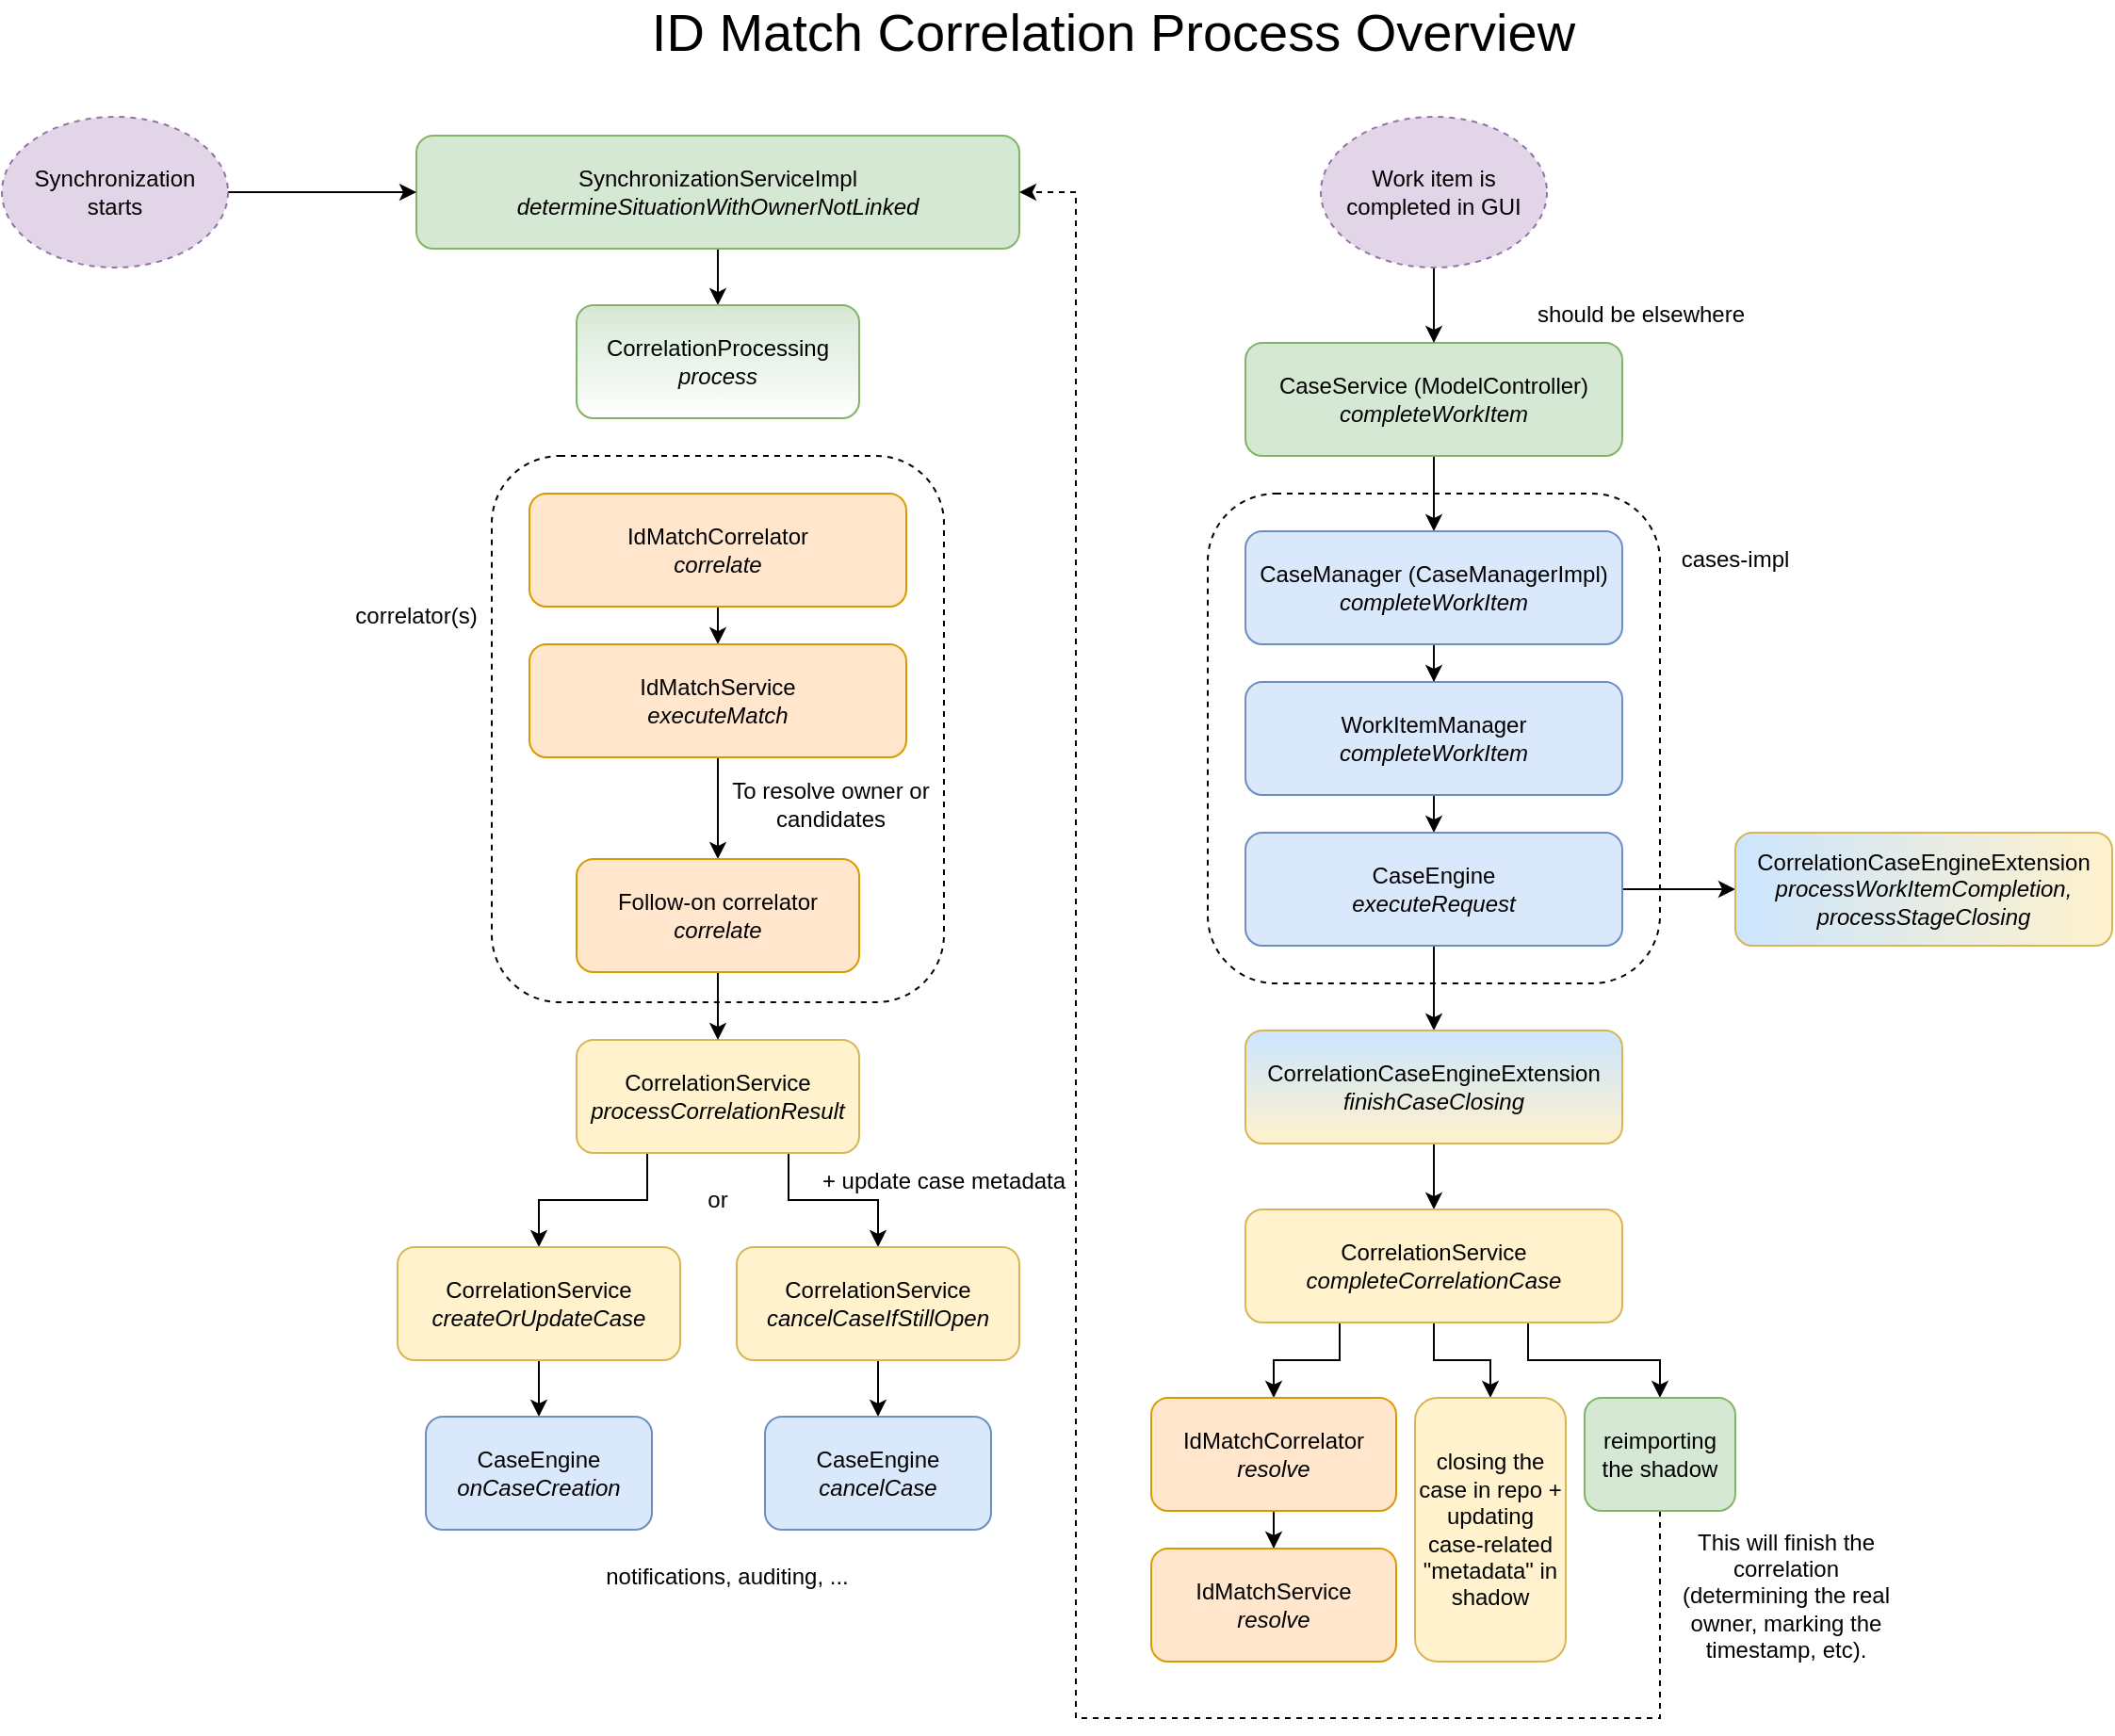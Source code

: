 <mxfile version="19.0.3" type="device" pages="2"><diagram id="QGhk3vQGsYC5eD_0HJ1D" name="Processing"><mxGraphModel dx="3231" dy="1225" grid="1" gridSize="10" guides="1" tooltips="1" connect="1" arrows="1" fold="1" page="1" pageScale="1" pageWidth="1169" pageHeight="827" math="0" shadow="0"><root><mxCell id="CQ92PVNb57X9RsInnrxc-0"/><mxCell id="CQ92PVNb57X9RsInnrxc-1" parent="CQ92PVNb57X9RsInnrxc-0"/><mxCell id="bswP5_rS8NDSouekL_mT-26" value="" style="rounded=1;whiteSpace=wrap;html=1;fillColor=none;dashed=1;" parent="CQ92PVNb57X9RsInnrxc-1" vertex="1"><mxGeometry x="460" y="270" width="240" height="260" as="geometry"/></mxCell><mxCell id="bswP5_rS8NDSouekL_mT-76" style="edgeStyle=orthogonalEdgeStyle;rounded=0;orthogonalLoop=1;jettySize=auto;html=1;exitX=0.5;exitY=1;exitDx=0;exitDy=0;fontSize=12;" parent="CQ92PVNb57X9RsInnrxc-1" source="jHvzZ49-SETBFoy0ccFr-0" target="bswP5_rS8NDSouekL_mT-75" edge="1"><mxGeometry relative="1" as="geometry"/></mxCell><mxCell id="jHvzZ49-SETBFoy0ccFr-0" value="SynchronizationServiceImpl&lt;br&gt;&lt;i&gt;determineSituationWithOwnerNotLinked&lt;/i&gt;" style="rounded=1;whiteSpace=wrap;html=1;fillColor=#d5e8d4;strokeColor=#82b366;" parent="CQ92PVNb57X9RsInnrxc-1" vertex="1"><mxGeometry x="40" y="80" width="320" height="60" as="geometry"/></mxCell><mxCell id="bswP5_rS8NDSouekL_mT-4" style="edgeStyle=orthogonalEdgeStyle;rounded=0;orthogonalLoop=1;jettySize=auto;html=1;exitX=0.5;exitY=1;exitDx=0;exitDy=0;entryX=0.5;entryY=0;entryDx=0;entryDy=0;" parent="CQ92PVNb57X9RsInnrxc-1" source="bswP5_rS8NDSouekL_mT-0" target="bswP5_rS8NDSouekL_mT-2" edge="1"><mxGeometry relative="1" as="geometry"/></mxCell><mxCell id="bswP5_rS8NDSouekL_mT-0" value="IdMatchCorrelator&lt;br&gt;&lt;i&gt;correlate&lt;/i&gt;" style="rounded=1;whiteSpace=wrap;html=1;fillColor=#ffe6cc;strokeColor=#d79b00;" parent="CQ92PVNb57X9RsInnrxc-1" vertex="1"><mxGeometry x="100" y="270" width="200" height="60" as="geometry"/></mxCell><mxCell id="bswP5_rS8NDSouekL_mT-53" style="edgeStyle=orthogonalEdgeStyle;rounded=0;orthogonalLoop=1;jettySize=auto;html=1;exitX=0.5;exitY=1;exitDx=0;exitDy=0;" parent="CQ92PVNb57X9RsInnrxc-1" source="bswP5_rS8NDSouekL_mT-2" target="bswP5_rS8NDSouekL_mT-49" edge="1"><mxGeometry relative="1" as="geometry"/></mxCell><mxCell id="bswP5_rS8NDSouekL_mT-2" value="IdMatchService&lt;br&gt;&lt;i&gt;executeMatch&lt;/i&gt;" style="rounded=1;whiteSpace=wrap;html=1;fillColor=#ffe6cc;strokeColor=#d79b00;" parent="CQ92PVNb57X9RsInnrxc-1" vertex="1"><mxGeometry x="100" y="350" width="200" height="60" as="geometry"/></mxCell><mxCell id="bswP5_rS8NDSouekL_mT-67" style="edgeStyle=orthogonalEdgeStyle;rounded=0;orthogonalLoop=1;jettySize=auto;html=1;exitX=0.25;exitY=1;exitDx=0;exitDy=0;entryX=0.5;entryY=0;entryDx=0;entryDy=0;fontSize=12;" parent="CQ92PVNb57X9RsInnrxc-1" source="bswP5_rS8NDSouekL_mT-3" target="bswP5_rS8NDSouekL_mT-65" edge="1"><mxGeometry relative="1" as="geometry"/></mxCell><mxCell id="bswP5_rS8NDSouekL_mT-68" style="edgeStyle=orthogonalEdgeStyle;rounded=0;orthogonalLoop=1;jettySize=auto;html=1;exitX=0.75;exitY=1;exitDx=0;exitDy=0;entryX=0.5;entryY=0;entryDx=0;entryDy=0;fontSize=12;" parent="CQ92PVNb57X9RsInnrxc-1" source="bswP5_rS8NDSouekL_mT-3" target="bswP5_rS8NDSouekL_mT-66" edge="1"><mxGeometry relative="1" as="geometry"/></mxCell><mxCell id="bswP5_rS8NDSouekL_mT-3" value="CorrelationService&lt;br&gt;&lt;i&gt;processCorrelationResult&lt;/i&gt;" style="rounded=1;whiteSpace=wrap;html=1;fillColor=#fff2cc;strokeColor=#d6b656;" parent="CQ92PVNb57X9RsInnrxc-1" vertex="1"><mxGeometry x="125" y="560" width="150" height="60" as="geometry"/></mxCell><mxCell id="bswP5_rS8NDSouekL_mT-17" style="edgeStyle=orthogonalEdgeStyle;rounded=0;orthogonalLoop=1;jettySize=auto;html=1;exitX=0.5;exitY=1;exitDx=0;exitDy=0;entryX=0.5;entryY=0;entryDx=0;entryDy=0;" parent="CQ92PVNb57X9RsInnrxc-1" source="bswP5_rS8NDSouekL_mT-13" target="bswP5_rS8NDSouekL_mT-16" edge="1"><mxGeometry relative="1" as="geometry"/></mxCell><mxCell id="bswP5_rS8NDSouekL_mT-13" value="CaseService (ModelController)&lt;br&gt;&lt;i&gt;completeWorkItem&lt;/i&gt;" style="rounded=1;whiteSpace=wrap;html=1;fillColor=#d5e8d4;strokeColor=#82b366;" parent="CQ92PVNb57X9RsInnrxc-1" vertex="1"><mxGeometry x="480" y="190" width="200" height="60" as="geometry"/></mxCell><mxCell id="bswP5_rS8NDSouekL_mT-14" value="should be elsewhere" style="text;html=1;strokeColor=none;fillColor=none;align=center;verticalAlign=middle;whiteSpace=wrap;rounded=0;" parent="CQ92PVNb57X9RsInnrxc-1" vertex="1"><mxGeometry x="620" y="160" width="140" height="30" as="geometry"/></mxCell><mxCell id="bswP5_rS8NDSouekL_mT-19" style="edgeStyle=orthogonalEdgeStyle;rounded=0;orthogonalLoop=1;jettySize=auto;html=1;exitX=0.5;exitY=1;exitDx=0;exitDy=0;" parent="CQ92PVNb57X9RsInnrxc-1" source="bswP5_rS8NDSouekL_mT-16" target="bswP5_rS8NDSouekL_mT-18" edge="1"><mxGeometry relative="1" as="geometry"/></mxCell><mxCell id="bswP5_rS8NDSouekL_mT-16" value="CaseManager (CaseManagerImpl)&lt;br&gt;&lt;i&gt;completeWorkItem&lt;/i&gt;" style="rounded=1;whiteSpace=wrap;html=1;fillColor=#dae8fc;strokeColor=#6c8ebf;" parent="CQ92PVNb57X9RsInnrxc-1" vertex="1"><mxGeometry x="480" y="290" width="200" height="60" as="geometry"/></mxCell><mxCell id="bswP5_rS8NDSouekL_mT-21" style="edgeStyle=orthogonalEdgeStyle;rounded=0;orthogonalLoop=1;jettySize=auto;html=1;exitX=0.5;exitY=1;exitDx=0;exitDy=0;entryX=0.5;entryY=0;entryDx=0;entryDy=0;" parent="CQ92PVNb57X9RsInnrxc-1" source="bswP5_rS8NDSouekL_mT-18" target="bswP5_rS8NDSouekL_mT-20" edge="1"><mxGeometry relative="1" as="geometry"/></mxCell><mxCell id="bswP5_rS8NDSouekL_mT-18" value="WorkItemManager&lt;br&gt;&lt;i&gt;completeWorkItem&lt;/i&gt;" style="rounded=1;whiteSpace=wrap;html=1;fillColor=#dae8fc;strokeColor=#6c8ebf;" parent="CQ92PVNb57X9RsInnrxc-1" vertex="1"><mxGeometry x="480" y="370" width="200" height="60" as="geometry"/></mxCell><mxCell id="bswP5_rS8NDSouekL_mT-23" style="edgeStyle=orthogonalEdgeStyle;rounded=0;orthogonalLoop=1;jettySize=auto;html=1;exitX=1;exitY=0.5;exitDx=0;exitDy=0;entryX=0;entryY=0.5;entryDx=0;entryDy=0;" parent="CQ92PVNb57X9RsInnrxc-1" source="bswP5_rS8NDSouekL_mT-20" target="bswP5_rS8NDSouekL_mT-22" edge="1"><mxGeometry relative="1" as="geometry"/></mxCell><mxCell id="bswP5_rS8NDSouekL_mT-25" style="edgeStyle=orthogonalEdgeStyle;rounded=0;orthogonalLoop=1;jettySize=auto;html=1;exitX=0.5;exitY=1;exitDx=0;exitDy=0;entryX=0.5;entryY=0;entryDx=0;entryDy=0;" parent="CQ92PVNb57X9RsInnrxc-1" source="bswP5_rS8NDSouekL_mT-20" target="bswP5_rS8NDSouekL_mT-24" edge="1"><mxGeometry relative="1" as="geometry"/></mxCell><mxCell id="bswP5_rS8NDSouekL_mT-20" value="CaseEngine&lt;br&gt;&lt;i&gt;executeRequest&lt;/i&gt;" style="rounded=1;whiteSpace=wrap;html=1;fillColor=#dae8fc;strokeColor=#6c8ebf;" parent="CQ92PVNb57X9RsInnrxc-1" vertex="1"><mxGeometry x="480" y="450" width="200" height="60" as="geometry"/></mxCell><mxCell id="bswP5_rS8NDSouekL_mT-22" value="CorrelationCaseEngineExtension&lt;br&gt;&lt;i&gt;processWorkItemCompletion,&lt;br&gt;processStageClosing&lt;/i&gt;" style="rounded=1;whiteSpace=wrap;html=1;fillColor=#fff2cc;strokeColor=#d6b656;gradientColor=#CCE5FF;gradientDirection=west;" parent="CQ92PVNb57X9RsInnrxc-1" vertex="1"><mxGeometry x="740" y="450" width="200" height="60" as="geometry"/></mxCell><mxCell id="bswP5_rS8NDSouekL_mT-29" style="edgeStyle=orthogonalEdgeStyle;rounded=0;orthogonalLoop=1;jettySize=auto;html=1;exitX=0.5;exitY=1;exitDx=0;exitDy=0;entryX=0.5;entryY=0;entryDx=0;entryDy=0;" parent="CQ92PVNb57X9RsInnrxc-1" source="bswP5_rS8NDSouekL_mT-24" target="bswP5_rS8NDSouekL_mT-28" edge="1"><mxGeometry relative="1" as="geometry"/></mxCell><mxCell id="bswP5_rS8NDSouekL_mT-24" value="CorrelationCaseEngineExtension&lt;br&gt;&lt;i&gt;finishCaseClosing&lt;/i&gt;" style="rounded=1;whiteSpace=wrap;html=1;fillColor=#fff2cc;strokeColor=#d6b656;gradientColor=#CCE5FF;gradientDirection=north;" parent="CQ92PVNb57X9RsInnrxc-1" vertex="1"><mxGeometry x="480" y="555" width="200" height="60" as="geometry"/></mxCell><mxCell id="bswP5_rS8NDSouekL_mT-27" value="cases-impl" style="text;html=1;strokeColor=none;fillColor=none;align=center;verticalAlign=middle;whiteSpace=wrap;rounded=0;" parent="CQ92PVNb57X9RsInnrxc-1" vertex="1"><mxGeometry x="670" y="290" width="140" height="30" as="geometry"/></mxCell><mxCell id="bswP5_rS8NDSouekL_mT-31" style="edgeStyle=orthogonalEdgeStyle;rounded=0;orthogonalLoop=1;jettySize=auto;html=1;exitX=0.25;exitY=1;exitDx=0;exitDy=0;entryX=0.5;entryY=0;entryDx=0;entryDy=0;" parent="CQ92PVNb57X9RsInnrxc-1" source="bswP5_rS8NDSouekL_mT-28" target="bswP5_rS8NDSouekL_mT-30" edge="1"><mxGeometry relative="1" as="geometry"/></mxCell><mxCell id="bswP5_rS8NDSouekL_mT-35" style="edgeStyle=orthogonalEdgeStyle;rounded=0;orthogonalLoop=1;jettySize=auto;html=1;exitX=0.5;exitY=1;exitDx=0;exitDy=0;entryX=0.5;entryY=0;entryDx=0;entryDy=0;" parent="CQ92PVNb57X9RsInnrxc-1" source="bswP5_rS8NDSouekL_mT-28" target="bswP5_rS8NDSouekL_mT-34" edge="1"><mxGeometry relative="1" as="geometry"/></mxCell><mxCell id="bswP5_rS8NDSouekL_mT-37" style="edgeStyle=orthogonalEdgeStyle;rounded=0;orthogonalLoop=1;jettySize=auto;html=1;exitX=0.75;exitY=1;exitDx=0;exitDy=0;entryX=0.5;entryY=0;entryDx=0;entryDy=0;" parent="CQ92PVNb57X9RsInnrxc-1" source="bswP5_rS8NDSouekL_mT-28" target="bswP5_rS8NDSouekL_mT-36" edge="1"><mxGeometry relative="1" as="geometry"/></mxCell><mxCell id="bswP5_rS8NDSouekL_mT-28" value="CorrelationService&lt;br&gt;&lt;i&gt;completeCorrelationCase&lt;/i&gt;" style="rounded=1;whiteSpace=wrap;html=1;fillColor=#fff2cc;strokeColor=#d6b656;" parent="CQ92PVNb57X9RsInnrxc-1" vertex="1"><mxGeometry x="480" y="650" width="200" height="60" as="geometry"/></mxCell><mxCell id="bswP5_rS8NDSouekL_mT-33" style="edgeStyle=orthogonalEdgeStyle;rounded=0;orthogonalLoop=1;jettySize=auto;html=1;exitX=0.5;exitY=1;exitDx=0;exitDy=0;" parent="CQ92PVNb57X9RsInnrxc-1" source="bswP5_rS8NDSouekL_mT-30" target="bswP5_rS8NDSouekL_mT-32" edge="1"><mxGeometry relative="1" as="geometry"/></mxCell><mxCell id="bswP5_rS8NDSouekL_mT-30" value="IdMatchCorrelator&lt;br&gt;&lt;i&gt;resolve&lt;/i&gt;" style="rounded=1;whiteSpace=wrap;html=1;fillColor=#ffe6cc;strokeColor=#d79b00;" parent="CQ92PVNb57X9RsInnrxc-1" vertex="1"><mxGeometry x="430" y="750" width="130" height="60" as="geometry"/></mxCell><mxCell id="bswP5_rS8NDSouekL_mT-32" value="IdMatchService&lt;br&gt;&lt;i&gt;resolve&lt;/i&gt;" style="rounded=1;whiteSpace=wrap;html=1;fillColor=#ffe6cc;strokeColor=#d79b00;" parent="CQ92PVNb57X9RsInnrxc-1" vertex="1"><mxGeometry x="430" y="830" width="130" height="60" as="geometry"/></mxCell><mxCell id="bswP5_rS8NDSouekL_mT-34" value="closing the case in repo + updating case-related &quot;metadata&quot; in shadow" style="rounded=1;whiteSpace=wrap;html=1;fillColor=#fff2cc;strokeColor=#d6b656;" parent="CQ92PVNb57X9RsInnrxc-1" vertex="1"><mxGeometry x="570" y="750" width="80" height="140" as="geometry"/></mxCell><mxCell id="bswP5_rS8NDSouekL_mT-39" style="edgeStyle=orthogonalEdgeStyle;rounded=0;orthogonalLoop=1;jettySize=auto;html=1;exitX=0.5;exitY=1;exitDx=0;exitDy=0;entryX=1;entryY=0.5;entryDx=0;entryDy=0;dashed=1;" parent="CQ92PVNb57X9RsInnrxc-1" source="bswP5_rS8NDSouekL_mT-36" target="jHvzZ49-SETBFoy0ccFr-0" edge="1"><mxGeometry relative="1" as="geometry"><Array as="points"><mxPoint x="700" y="920"/><mxPoint x="390" y="920"/><mxPoint x="390" y="110"/></Array></mxGeometry></mxCell><mxCell id="bswP5_rS8NDSouekL_mT-36" value="reimporting the shadow" style="rounded=1;whiteSpace=wrap;html=1;fillColor=#d5e8d4;strokeColor=#82b366;" parent="CQ92PVNb57X9RsInnrxc-1" vertex="1"><mxGeometry x="660" y="750" width="80" height="60" as="geometry"/></mxCell><mxCell id="bswP5_rS8NDSouekL_mT-54" style="edgeStyle=orthogonalEdgeStyle;rounded=0;orthogonalLoop=1;jettySize=auto;html=1;exitX=0.5;exitY=1;exitDx=0;exitDy=0;entryX=0.5;entryY=0;entryDx=0;entryDy=0;" parent="CQ92PVNb57X9RsInnrxc-1" source="bswP5_rS8NDSouekL_mT-49" target="bswP5_rS8NDSouekL_mT-3" edge="1"><mxGeometry relative="1" as="geometry"/></mxCell><mxCell id="bswP5_rS8NDSouekL_mT-49" value="Follow-on correlator&lt;br&gt;&lt;i&gt;correlate&lt;/i&gt;" style="rounded=1;whiteSpace=wrap;html=1;fillColor=#ffe6cc;strokeColor=#d79b00;" parent="CQ92PVNb57X9RsInnrxc-1" vertex="1"><mxGeometry x="125" y="464" width="150" height="60" as="geometry"/></mxCell><mxCell id="bswP5_rS8NDSouekL_mT-52" value="To resolve owner or candidates" style="text;html=1;strokeColor=none;fillColor=none;align=center;verticalAlign=middle;whiteSpace=wrap;rounded=0;dashed=1;" parent="CQ92PVNb57X9RsInnrxc-1" vertex="1"><mxGeometry x="200" y="420" width="120" height="30" as="geometry"/></mxCell><mxCell id="bswP5_rS8NDSouekL_mT-55" value="ID Match Correlation Process Overview" style="text;html=1;strokeColor=none;fillColor=none;align=center;verticalAlign=middle;whiteSpace=wrap;rounded=0;dashed=1;fontSize=28;" parent="CQ92PVNb57X9RsInnrxc-1" vertex="1"><mxGeometry x="80" y="10" width="660" height="30" as="geometry"/></mxCell><mxCell id="bswP5_rS8NDSouekL_mT-58" style="edgeStyle=orthogonalEdgeStyle;rounded=0;orthogonalLoop=1;jettySize=auto;html=1;entryX=0;entryY=0.5;entryDx=0;entryDy=0;fontSize=12;" parent="CQ92PVNb57X9RsInnrxc-1" source="bswP5_rS8NDSouekL_mT-57" target="jHvzZ49-SETBFoy0ccFr-0" edge="1"><mxGeometry relative="1" as="geometry"/></mxCell><mxCell id="bswP5_rS8NDSouekL_mT-57" value="Synchronization&lt;br&gt;starts" style="ellipse;whiteSpace=wrap;html=1;dashed=1;fontSize=12;fillColor=#e1d5e7;strokeColor=#9673a6;" parent="CQ92PVNb57X9RsInnrxc-1" vertex="1"><mxGeometry x="-180" y="70" width="120" height="80" as="geometry"/></mxCell><mxCell id="bswP5_rS8NDSouekL_mT-60" style="edgeStyle=orthogonalEdgeStyle;rounded=0;orthogonalLoop=1;jettySize=auto;html=1;entryX=0.5;entryY=0;entryDx=0;entryDy=0;fontSize=12;" parent="CQ92PVNb57X9RsInnrxc-1" source="bswP5_rS8NDSouekL_mT-59" target="bswP5_rS8NDSouekL_mT-13" edge="1"><mxGeometry relative="1" as="geometry"/></mxCell><mxCell id="bswP5_rS8NDSouekL_mT-59" value="Work item is completed in GUI" style="ellipse;whiteSpace=wrap;html=1;dashed=1;fontSize=12;fillColor=#e1d5e7;strokeColor=#9673a6;" parent="CQ92PVNb57X9RsInnrxc-1" vertex="1"><mxGeometry x="520" y="70" width="120" height="80" as="geometry"/></mxCell><mxCell id="bswP5_rS8NDSouekL_mT-61" value="This will finish the correlation (determining the real owner, marking the timestamp, etc)." style="text;html=1;strokeColor=none;fillColor=none;align=center;verticalAlign=middle;whiteSpace=wrap;rounded=0;dashed=1;" parent="CQ92PVNb57X9RsInnrxc-1" vertex="1"><mxGeometry x="707" y="840" width="120" height="30" as="geometry"/></mxCell><mxCell id="bswP5_rS8NDSouekL_mT-62" value="+ update case metadata" style="text;html=1;strokeColor=none;fillColor=none;align=center;verticalAlign=middle;whiteSpace=wrap;rounded=0;dashed=1;" parent="CQ92PVNb57X9RsInnrxc-1" vertex="1"><mxGeometry x="250" y="620" width="140" height="30" as="geometry"/></mxCell><mxCell id="bswP5_rS8NDSouekL_mT-70" style="edgeStyle=orthogonalEdgeStyle;rounded=0;orthogonalLoop=1;jettySize=auto;html=1;exitX=0.5;exitY=1;exitDx=0;exitDy=0;fontSize=12;" parent="CQ92PVNb57X9RsInnrxc-1" source="bswP5_rS8NDSouekL_mT-65" target="bswP5_rS8NDSouekL_mT-7" edge="1"><mxGeometry relative="1" as="geometry"/></mxCell><mxCell id="bswP5_rS8NDSouekL_mT-65" value="CorrelationService&lt;br&gt;&lt;i&gt;createOrUpdateCase&lt;/i&gt;" style="rounded=1;whiteSpace=wrap;html=1;fillColor=#fff2cc;strokeColor=#d6b656;" parent="CQ92PVNb57X9RsInnrxc-1" vertex="1"><mxGeometry x="30" y="670" width="150" height="60" as="geometry"/></mxCell><mxCell id="bswP5_rS8NDSouekL_mT-72" style="edgeStyle=orthogonalEdgeStyle;rounded=0;orthogonalLoop=1;jettySize=auto;html=1;exitX=0.5;exitY=1;exitDx=0;exitDy=0;entryX=0.5;entryY=0;entryDx=0;entryDy=0;fontSize=12;" parent="CQ92PVNb57X9RsInnrxc-1" source="bswP5_rS8NDSouekL_mT-66" target="bswP5_rS8NDSouekL_mT-71" edge="1"><mxGeometry relative="1" as="geometry"/></mxCell><mxCell id="bswP5_rS8NDSouekL_mT-66" value="CorrelationService&lt;br&gt;&lt;i&gt;cancelCaseIfStillOpen&lt;/i&gt;" style="rounded=1;whiteSpace=wrap;html=1;fillColor=#fff2cc;strokeColor=#d6b656;" parent="CQ92PVNb57X9RsInnrxc-1" vertex="1"><mxGeometry x="210" y="670" width="150" height="60" as="geometry"/></mxCell><mxCell id="bswP5_rS8NDSouekL_mT-69" value="or" style="text;html=1;strokeColor=none;fillColor=none;align=center;verticalAlign=middle;whiteSpace=wrap;rounded=0;dashed=1;fontSize=12;" parent="CQ92PVNb57X9RsInnrxc-1" vertex="1"><mxGeometry x="170" y="630" width="60" height="30" as="geometry"/></mxCell><mxCell id="bswP5_rS8NDSouekL_mT-7" value="CaseEngine&lt;br&gt;&lt;i&gt;onCaseCreation&lt;/i&gt;" style="rounded=1;whiteSpace=wrap;html=1;fillColor=#dae8fc;strokeColor=#6c8ebf;" parent="CQ92PVNb57X9RsInnrxc-1" vertex="1"><mxGeometry x="45" y="760" width="120" height="60" as="geometry"/></mxCell><mxCell id="bswP5_rS8NDSouekL_mT-11" value="notifications, auditing, ..." style="text;html=1;strokeColor=none;fillColor=none;align=center;verticalAlign=middle;whiteSpace=wrap;rounded=0;" parent="CQ92PVNb57X9RsInnrxc-1" vertex="1"><mxGeometry x="135" y="830" width="140" height="30" as="geometry"/></mxCell><mxCell id="bswP5_rS8NDSouekL_mT-71" value="CaseEngine&lt;br&gt;&lt;i&gt;cancelCase&lt;/i&gt;" style="rounded=1;whiteSpace=wrap;html=1;fillColor=#dae8fc;strokeColor=#6c8ebf;" parent="CQ92PVNb57X9RsInnrxc-1" vertex="1"><mxGeometry x="225" y="760" width="120" height="60" as="geometry"/></mxCell><mxCell id="bswP5_rS8NDSouekL_mT-73" value="" style="rounded=1;whiteSpace=wrap;html=1;fillColor=none;dashed=1;" parent="CQ92PVNb57X9RsInnrxc-1" vertex="1"><mxGeometry x="80" y="250" width="240" height="290" as="geometry"/></mxCell><mxCell id="bswP5_rS8NDSouekL_mT-74" value="correlator(s)" style="text;html=1;strokeColor=none;fillColor=none;align=center;verticalAlign=middle;whiteSpace=wrap;rounded=0;" parent="CQ92PVNb57X9RsInnrxc-1" vertex="1"><mxGeometry x="-30" y="320" width="140" height="30" as="geometry"/></mxCell><mxCell id="bswP5_rS8NDSouekL_mT-75" value="CorrelationProcessing&lt;br&gt;&lt;i&gt;process&lt;/i&gt;" style="rounded=1;whiteSpace=wrap;html=1;fillColor=#d5e8d4;strokeColor=#82b366;gradientColor=#ffffff;" parent="CQ92PVNb57X9RsInnrxc-1" vertex="1"><mxGeometry x="125" y="170" width="150" height="60" as="geometry"/></mxCell></root></mxGraphModel></diagram><diagram id="hCChEUwW-oCkVtE6oQXw" name="Page-1"><mxGraphModel dx="2062" dy="1225" grid="1" gridSize="10" guides="1" tooltips="1" connect="1" arrows="1" fold="1" page="1" pageScale="1" pageWidth="827" pageHeight="1169" math="0" shadow="0"><root><mxCell id="0"/><mxCell id="1" parent="0"/><mxCell id="Ycy6PvAsEbufvyOcWx-W-3" style="edgeStyle=orthogonalEdgeStyle;rounded=0;orthogonalLoop=1;jettySize=auto;html=1;exitX=0.5;exitY=1;exitDx=0;exitDy=0;entryX=0.5;entryY=0;entryDx=0;entryDy=0;" parent="1" source="Ycy6PvAsEbufvyOcWx-W-1" target="Ycy6PvAsEbufvyOcWx-W-2" edge="1"><mxGeometry relative="1" as="geometry"/></mxCell><mxCell id="Ycy6PvAsEbufvyOcWx-W-1" value="SynchronizationServiceImpl" style="rounded=1;whiteSpace=wrap;html=1;" parent="1" vertex="1"><mxGeometry x="290" y="210" width="200" height="60" as="geometry"/></mxCell><mxCell id="Ycy6PvAsEbufvyOcWx-W-2" value="Correlator&lt;br&gt;&lt;i&gt;correlate&lt;/i&gt;" style="rounded=1;whiteSpace=wrap;html=1;" parent="1" vertex="1"><mxGeometry x="290" y="360" width="200" height="60" as="geometry"/></mxCell><mxCell id="Ycy6PvAsEbufvyOcWx-W-5" style="edgeStyle=orthogonalEdgeStyle;rounded=0;orthogonalLoop=1;jettySize=auto;html=1;exitX=1;exitY=0.5;exitDx=0;exitDy=0;entryX=0;entryY=0.5;entryDx=0;entryDy=0;" parent="1" source="Ycy6PvAsEbufvyOcWx-W-4" target="Ycy6PvAsEbufvyOcWx-W-2" edge="1"><mxGeometry relative="1" as="geometry"/></mxCell><mxCell id="Ycy6PvAsEbufvyOcWx-W-7" value="" style="group" parent="1" vertex="1" connectable="0"><mxGeometry x="22" y="335" width="208" height="85" as="geometry"/></mxCell><mxCell id="Ycy6PvAsEbufvyOcWx-W-4" value="CorrelationServiceImpl&lt;br&gt;&lt;i&gt;correlate&lt;/i&gt;" style="rounded=1;whiteSpace=wrap;html=1;" parent="Ycy6PvAsEbufvyOcWx-W-7" vertex="1"><mxGeometry x="8" y="25" width="200" height="60" as="geometry"/></mxCell><mxCell id="Ycy6PvAsEbufvyOcWx-W-6" value="(for testing)" style="text;html=1;strokeColor=none;fillColor=none;align=center;verticalAlign=middle;whiteSpace=wrap;rounded=0;" parent="Ycy6PvAsEbufvyOcWx-W-7" vertex="1"><mxGeometry width="80" height="30" as="geometry"/></mxCell><mxCell id="Ycy6PvAsEbufvyOcWx-W-8" value="(id match)" style="edgeStyle=orthogonalEdgeStyle;rounded=0;orthogonalLoop=1;jettySize=auto;html=1;exitX=1;exitY=0.5;exitDx=0;exitDy=0;entryX=0.5;entryY=1;entryDx=0;entryDy=0;" parent="1" source="Ycy6PvAsEbufvyOcWx-W-2" target="Ycy6PvAsEbufvyOcWx-W-2" edge="1"><mxGeometry relative="1" as="geometry"/></mxCell><mxCell id="Ycy6PvAsEbufvyOcWx-W-9" value="Correlator&lt;br&gt;&lt;i&gt;resolve&lt;/i&gt;" style="rounded=1;whiteSpace=wrap;html=1;" parent="1" vertex="1"><mxGeometry x="290" y="470" width="200" height="60" as="geometry"/></mxCell><mxCell id="Ycy6PvAsEbufvyOcWx-W-11" style="edgeStyle=orthogonalEdgeStyle;rounded=0;orthogonalLoop=1;jettySize=auto;html=1;exitX=1;exitY=0.5;exitDx=0;exitDy=0;" parent="1" source="Ycy6PvAsEbufvyOcWx-W-10" target="Ycy6PvAsEbufvyOcWx-W-9" edge="1"><mxGeometry relative="1" as="geometry"/></mxCell><mxCell id="Ycy6PvAsEbufvyOcWx-W-10" value="CorrelationCaseManager&lt;br&gt;&lt;i&gt;completeCorrelationCase&lt;/i&gt;" style="rounded=1;whiteSpace=wrap;html=1;" parent="1" vertex="1"><mxGeometry x="30" y="470" width="200" height="60" as="geometry"/></mxCell></root></mxGraphModel></diagram></mxfile>